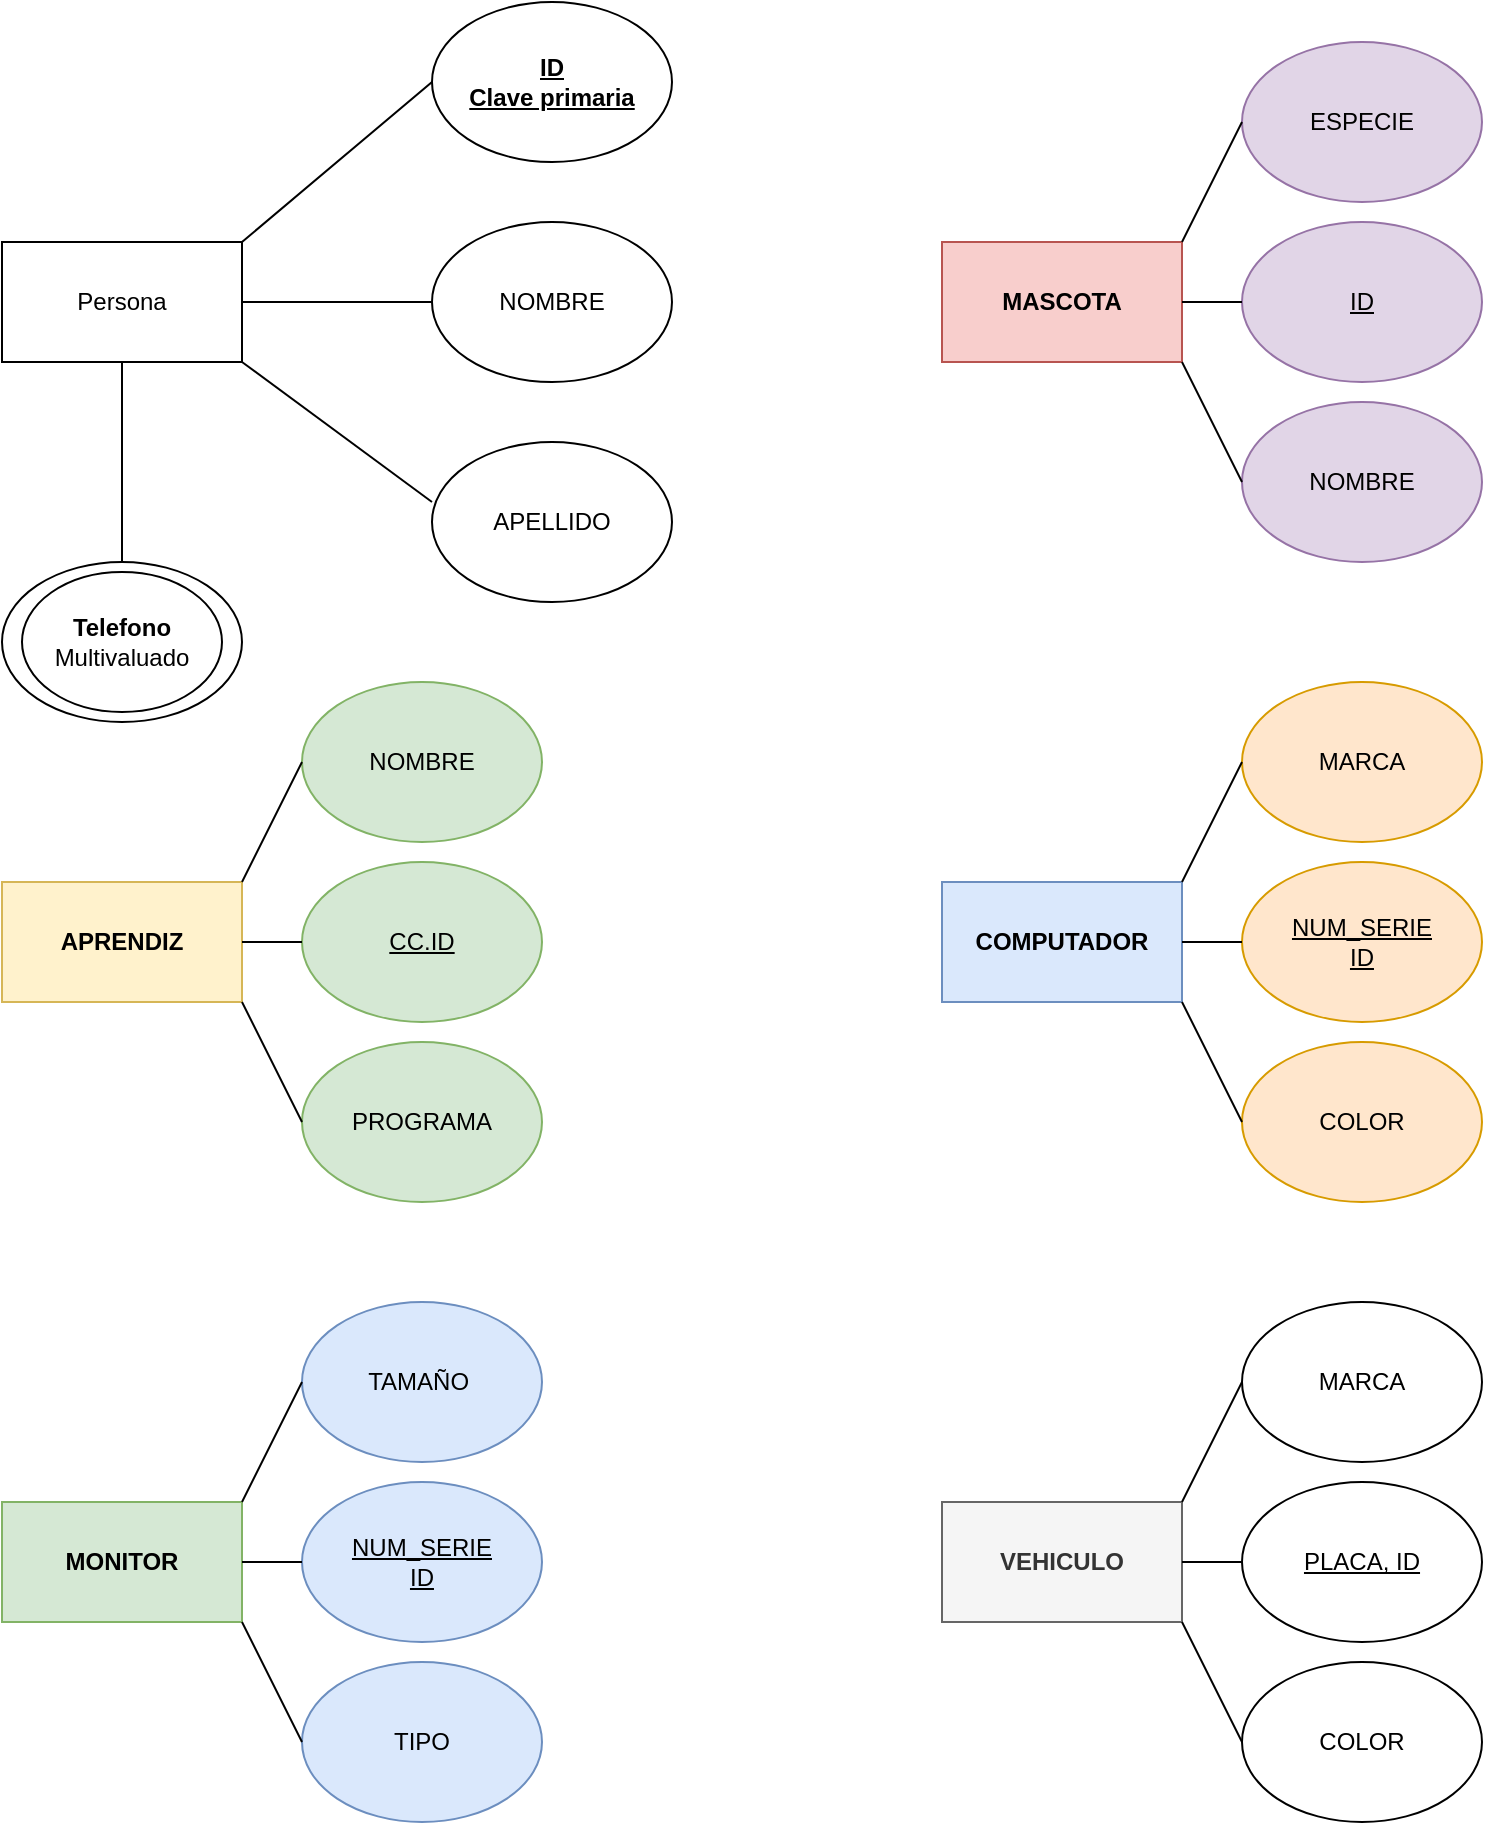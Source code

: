 <mxfile version="24.7.6">
  <diagram name="Page-1" id="jVVD3iXvpXkwuGn11mnk">
    <mxGraphModel dx="1114" dy="593" grid="1" gridSize="10" guides="1" tooltips="1" connect="1" arrows="1" fold="1" page="1" pageScale="1" pageWidth="850" pageHeight="1100" math="0" shadow="0">
      <root>
        <mxCell id="0" />
        <mxCell id="1" parent="0" />
        <mxCell id="889izTsw7A-g9PvbdUQ5-1" value="Persona" style="rounded=0;whiteSpace=wrap;html=1;" parent="1" vertex="1">
          <mxGeometry x="55" y="190" width="120" height="60" as="geometry" />
        </mxCell>
        <mxCell id="889izTsw7A-g9PvbdUQ5-2" value="NOMBRE" style="ellipse;whiteSpace=wrap;html=1;" parent="1" vertex="1">
          <mxGeometry x="270" y="180" width="120" height="80" as="geometry" />
        </mxCell>
        <mxCell id="889izTsw7A-g9PvbdUQ5-3" value="APELLIDO" style="ellipse;whiteSpace=wrap;html=1;" parent="1" vertex="1">
          <mxGeometry x="270" y="290" width="120" height="80" as="geometry" />
        </mxCell>
        <mxCell id="889izTsw7A-g9PvbdUQ5-6" value="&lt;u&gt;&lt;b&gt;ID&lt;/b&gt;&lt;/u&gt;&lt;div&gt;&lt;b&gt;&lt;u&gt;Clave primaria&lt;/u&gt;&lt;/b&gt;&lt;/div&gt;" style="ellipse;whiteSpace=wrap;html=1;" parent="1" vertex="1">
          <mxGeometry x="270" y="70" width="120" height="80" as="geometry" />
        </mxCell>
        <mxCell id="889izTsw7A-g9PvbdUQ5-8" value="" style="endArrow=none;html=1;rounded=0;exitX=1;exitY=0.5;exitDx=0;exitDy=0;entryX=0;entryY=0.5;entryDx=0;entryDy=0;" parent="1" source="889izTsw7A-g9PvbdUQ5-1" target="889izTsw7A-g9PvbdUQ5-2" edge="1">
          <mxGeometry width="50" height="50" relative="1" as="geometry">
            <mxPoint x="90" y="420" as="sourcePoint" />
            <mxPoint x="140" y="370" as="targetPoint" />
          </mxGeometry>
        </mxCell>
        <mxCell id="889izTsw7A-g9PvbdUQ5-9" value="" style="endArrow=none;html=1;rounded=0;exitX=1;exitY=0;exitDx=0;exitDy=0;entryX=0;entryY=0.5;entryDx=0;entryDy=0;" parent="1" source="889izTsw7A-g9PvbdUQ5-1" target="889izTsw7A-g9PvbdUQ5-6" edge="1">
          <mxGeometry width="50" height="50" relative="1" as="geometry">
            <mxPoint x="185" y="230" as="sourcePoint" />
            <mxPoint x="280" y="230" as="targetPoint" />
          </mxGeometry>
        </mxCell>
        <mxCell id="889izTsw7A-g9PvbdUQ5-10" value="" style="endArrow=none;html=1;rounded=0;entryX=0;entryY=0.375;entryDx=0;entryDy=0;exitX=1;exitY=1;exitDx=0;exitDy=0;entryPerimeter=0;" parent="1" source="889izTsw7A-g9PvbdUQ5-1" target="889izTsw7A-g9PvbdUQ5-3" edge="1">
          <mxGeometry width="50" height="50" relative="1" as="geometry">
            <mxPoint x="175" y="230" as="sourcePoint" />
            <mxPoint x="255" y="300" as="targetPoint" />
            <Array as="points" />
          </mxGeometry>
        </mxCell>
        <mxCell id="889izTsw7A-g9PvbdUQ5-13" value="" style="group" parent="1" vertex="1" connectable="0">
          <mxGeometry x="55" y="350" width="120" height="80" as="geometry" />
        </mxCell>
        <mxCell id="889izTsw7A-g9PvbdUQ5-11" value="" style="ellipse;whiteSpace=wrap;html=1;" parent="889izTsw7A-g9PvbdUQ5-13" vertex="1">
          <mxGeometry width="120" height="80" as="geometry" />
        </mxCell>
        <mxCell id="889izTsw7A-g9PvbdUQ5-12" value="&lt;div&gt;&lt;b&gt;Telefono&lt;/b&gt;&lt;/div&gt;Multivaluado" style="ellipse;whiteSpace=wrap;html=1;" parent="889izTsw7A-g9PvbdUQ5-13" vertex="1">
          <mxGeometry x="10" y="5" width="100" height="70" as="geometry" />
        </mxCell>
        <mxCell id="889izTsw7A-g9PvbdUQ5-14" value="" style="endArrow=none;html=1;rounded=0;entryX=0.5;entryY=0;entryDx=0;entryDy=0;exitX=0.5;exitY=1;exitDx=0;exitDy=0;" parent="1" source="889izTsw7A-g9PvbdUQ5-1" target="889izTsw7A-g9PvbdUQ5-11" edge="1">
          <mxGeometry width="50" height="50" relative="1" as="geometry">
            <mxPoint x="25" y="270" as="sourcePoint" />
            <mxPoint x="120" y="340" as="targetPoint" />
            <Array as="points" />
          </mxGeometry>
        </mxCell>
        <mxCell id="889izTsw7A-g9PvbdUQ5-16" value="&lt;b&gt;MASCOTA&lt;/b&gt;" style="rounded=0;whiteSpace=wrap;html=1;fillColor=#f8cecc;strokeColor=#b85450;" parent="1" vertex="1">
          <mxGeometry x="525" y="190" width="120" height="60" as="geometry" />
        </mxCell>
        <mxCell id="889izTsw7A-g9PvbdUQ5-17" value="ESPECIE" style="ellipse;whiteSpace=wrap;html=1;fillColor=#e1d5e7;strokeColor=#9673a6;" parent="1" vertex="1">
          <mxGeometry x="675" y="90" width="120" height="80" as="geometry" />
        </mxCell>
        <mxCell id="889izTsw7A-g9PvbdUQ5-18" value="" style="endArrow=none;html=1;rounded=0;entryX=0;entryY=0.5;entryDx=0;entryDy=0;exitX=1;exitY=0;exitDx=0;exitDy=0;" parent="1" source="889izTsw7A-g9PvbdUQ5-16" target="889izTsw7A-g9PvbdUQ5-17" edge="1">
          <mxGeometry width="50" height="50" relative="1" as="geometry">
            <mxPoint x="570" y="210" as="sourcePoint" />
            <mxPoint x="665" y="130" as="targetPoint" />
          </mxGeometry>
        </mxCell>
        <mxCell id="889izTsw7A-g9PvbdUQ5-19" value="NOMBRE" style="ellipse;whiteSpace=wrap;html=1;fillColor=#e1d5e7;strokeColor=#9673a6;" parent="1" vertex="1">
          <mxGeometry x="675" y="270" width="120" height="80" as="geometry" />
        </mxCell>
        <mxCell id="889izTsw7A-g9PvbdUQ5-20" value="" style="endArrow=none;html=1;rounded=0;exitX=1;exitY=1;exitDx=0;exitDy=0;entryX=0;entryY=0.5;entryDx=0;entryDy=0;" parent="1" source="889izTsw7A-g9PvbdUQ5-16" target="889izTsw7A-g9PvbdUQ5-19" edge="1">
          <mxGeometry width="50" height="50" relative="1" as="geometry">
            <mxPoint x="622" y="200" as="sourcePoint" />
            <mxPoint x="675" y="140" as="targetPoint" />
          </mxGeometry>
        </mxCell>
        <mxCell id="889izTsw7A-g9PvbdUQ5-22" value="&lt;u&gt;ID&lt;/u&gt;" style="ellipse;whiteSpace=wrap;html=1;fillColor=#e1d5e7;strokeColor=#9673a6;" parent="1" vertex="1">
          <mxGeometry x="675" y="180" width="120" height="80" as="geometry" />
        </mxCell>
        <mxCell id="889izTsw7A-g9PvbdUQ5-23" value="" style="endArrow=none;html=1;rounded=0;exitX=1;exitY=0.5;exitDx=0;exitDy=0;" parent="1" source="889izTsw7A-g9PvbdUQ5-16" target="889izTsw7A-g9PvbdUQ5-22" edge="1">
          <mxGeometry width="50" height="50" relative="1" as="geometry">
            <mxPoint x="655" y="200" as="sourcePoint" />
            <mxPoint x="685" y="150" as="targetPoint" />
          </mxGeometry>
        </mxCell>
        <mxCell id="889izTsw7A-g9PvbdUQ5-24" value="&lt;b&gt;COMPUTADOR&lt;/b&gt;" style="rounded=0;whiteSpace=wrap;html=1;fillColor=#dae8fc;strokeColor=#6c8ebf;" parent="1" vertex="1">
          <mxGeometry x="525" y="510" width="120" height="60" as="geometry" />
        </mxCell>
        <mxCell id="889izTsw7A-g9PvbdUQ5-25" value="MARCA" style="ellipse;whiteSpace=wrap;html=1;fillColor=#ffe6cc;strokeColor=#d79b00;" parent="1" vertex="1">
          <mxGeometry x="675" y="410" width="120" height="80" as="geometry" />
        </mxCell>
        <mxCell id="889izTsw7A-g9PvbdUQ5-26" value="" style="endArrow=none;html=1;rounded=0;entryX=0;entryY=0.5;entryDx=0;entryDy=0;exitX=1;exitY=0;exitDx=0;exitDy=0;" parent="1" source="889izTsw7A-g9PvbdUQ5-24" target="889izTsw7A-g9PvbdUQ5-25" edge="1">
          <mxGeometry width="50" height="50" relative="1" as="geometry">
            <mxPoint x="570" y="530" as="sourcePoint" />
            <mxPoint x="665" y="450" as="targetPoint" />
          </mxGeometry>
        </mxCell>
        <mxCell id="889izTsw7A-g9PvbdUQ5-27" value="COLOR" style="ellipse;whiteSpace=wrap;html=1;fillColor=#ffe6cc;strokeColor=#d79b00;" parent="1" vertex="1">
          <mxGeometry x="675" y="590" width="120" height="80" as="geometry" />
        </mxCell>
        <mxCell id="889izTsw7A-g9PvbdUQ5-28" value="" style="endArrow=none;html=1;rounded=0;exitX=1;exitY=1;exitDx=0;exitDy=0;entryX=0;entryY=0.5;entryDx=0;entryDy=0;" parent="1" source="889izTsw7A-g9PvbdUQ5-24" target="889izTsw7A-g9PvbdUQ5-27" edge="1">
          <mxGeometry width="50" height="50" relative="1" as="geometry">
            <mxPoint x="622" y="520" as="sourcePoint" />
            <mxPoint x="675" y="460" as="targetPoint" />
          </mxGeometry>
        </mxCell>
        <mxCell id="889izTsw7A-g9PvbdUQ5-29" value="&lt;u&gt;NUM_SERIE&lt;/u&gt;&lt;div&gt;&lt;u&gt;ID&lt;/u&gt;&lt;/div&gt;" style="ellipse;whiteSpace=wrap;html=1;fillColor=#ffe6cc;strokeColor=#d79b00;" parent="1" vertex="1">
          <mxGeometry x="675" y="500" width="120" height="80" as="geometry" />
        </mxCell>
        <mxCell id="889izTsw7A-g9PvbdUQ5-30" value="" style="endArrow=none;html=1;rounded=0;exitX=1;exitY=0.5;exitDx=0;exitDy=0;" parent="1" source="889izTsw7A-g9PvbdUQ5-24" target="889izTsw7A-g9PvbdUQ5-29" edge="1">
          <mxGeometry width="50" height="50" relative="1" as="geometry">
            <mxPoint x="655" y="520" as="sourcePoint" />
            <mxPoint x="685" y="470" as="targetPoint" />
          </mxGeometry>
        </mxCell>
        <mxCell id="889izTsw7A-g9PvbdUQ5-31" value="&lt;b&gt;APRENDIZ&lt;/b&gt;" style="rounded=0;whiteSpace=wrap;html=1;fillColor=#fff2cc;strokeColor=#d6b656;" parent="1" vertex="1">
          <mxGeometry x="55" y="510" width="120" height="60" as="geometry" />
        </mxCell>
        <mxCell id="889izTsw7A-g9PvbdUQ5-32" value="NOMBRE" style="ellipse;whiteSpace=wrap;html=1;fillColor=#d5e8d4;strokeColor=#82b366;" parent="1" vertex="1">
          <mxGeometry x="205" y="410" width="120" height="80" as="geometry" />
        </mxCell>
        <mxCell id="889izTsw7A-g9PvbdUQ5-33" value="" style="endArrow=none;html=1;rounded=0;entryX=0;entryY=0.5;entryDx=0;entryDy=0;exitX=1;exitY=0;exitDx=0;exitDy=0;" parent="1" source="889izTsw7A-g9PvbdUQ5-31" target="889izTsw7A-g9PvbdUQ5-32" edge="1">
          <mxGeometry width="50" height="50" relative="1" as="geometry">
            <mxPoint x="100" y="530" as="sourcePoint" />
            <mxPoint x="195" y="450" as="targetPoint" />
          </mxGeometry>
        </mxCell>
        <mxCell id="889izTsw7A-g9PvbdUQ5-34" value="PROGRAMA" style="ellipse;whiteSpace=wrap;html=1;fillColor=#d5e8d4;strokeColor=#82b366;" parent="1" vertex="1">
          <mxGeometry x="205" y="590" width="120" height="80" as="geometry" />
        </mxCell>
        <mxCell id="889izTsw7A-g9PvbdUQ5-35" value="" style="endArrow=none;html=1;rounded=0;exitX=1;exitY=1;exitDx=0;exitDy=0;entryX=0;entryY=0.5;entryDx=0;entryDy=0;" parent="1" source="889izTsw7A-g9PvbdUQ5-31" target="889izTsw7A-g9PvbdUQ5-34" edge="1">
          <mxGeometry width="50" height="50" relative="1" as="geometry">
            <mxPoint x="152" y="520" as="sourcePoint" />
            <mxPoint x="205" y="460" as="targetPoint" />
          </mxGeometry>
        </mxCell>
        <mxCell id="889izTsw7A-g9PvbdUQ5-36" value="&lt;u&gt;CC.ID&lt;/u&gt;" style="ellipse;whiteSpace=wrap;html=1;fillColor=#d5e8d4;strokeColor=#82b366;" parent="1" vertex="1">
          <mxGeometry x="205" y="500" width="120" height="80" as="geometry" />
        </mxCell>
        <mxCell id="889izTsw7A-g9PvbdUQ5-37" value="" style="endArrow=none;html=1;rounded=0;exitX=1;exitY=0.5;exitDx=0;exitDy=0;" parent="1" source="889izTsw7A-g9PvbdUQ5-31" target="889izTsw7A-g9PvbdUQ5-36" edge="1">
          <mxGeometry width="50" height="50" relative="1" as="geometry">
            <mxPoint x="185" y="520" as="sourcePoint" />
            <mxPoint x="215" y="470" as="targetPoint" />
          </mxGeometry>
        </mxCell>
        <mxCell id="889izTsw7A-g9PvbdUQ5-38" value="&lt;b&gt;MONITOR&lt;/b&gt;" style="rounded=0;whiteSpace=wrap;html=1;fillColor=#d5e8d4;strokeColor=#82b366;" parent="1" vertex="1">
          <mxGeometry x="55" y="820" width="120" height="60" as="geometry" />
        </mxCell>
        <mxCell id="889izTsw7A-g9PvbdUQ5-39" value="TAMAÑO&amp;nbsp;" style="ellipse;whiteSpace=wrap;html=1;fillColor=#dae8fc;strokeColor=#6c8ebf;" parent="1" vertex="1">
          <mxGeometry x="205" y="720" width="120" height="80" as="geometry" />
        </mxCell>
        <mxCell id="889izTsw7A-g9PvbdUQ5-40" value="" style="endArrow=none;html=1;rounded=0;entryX=0;entryY=0.5;entryDx=0;entryDy=0;exitX=1;exitY=0;exitDx=0;exitDy=0;" parent="1" source="889izTsw7A-g9PvbdUQ5-38" target="889izTsw7A-g9PvbdUQ5-39" edge="1">
          <mxGeometry width="50" height="50" relative="1" as="geometry">
            <mxPoint x="100" y="840" as="sourcePoint" />
            <mxPoint x="195" y="760" as="targetPoint" />
          </mxGeometry>
        </mxCell>
        <mxCell id="889izTsw7A-g9PvbdUQ5-41" value="TIPO" style="ellipse;whiteSpace=wrap;html=1;fillColor=#dae8fc;strokeColor=#6c8ebf;" parent="1" vertex="1">
          <mxGeometry x="205" y="900" width="120" height="80" as="geometry" />
        </mxCell>
        <mxCell id="889izTsw7A-g9PvbdUQ5-42" value="" style="endArrow=none;html=1;rounded=0;exitX=1;exitY=1;exitDx=0;exitDy=0;entryX=0;entryY=0.5;entryDx=0;entryDy=0;" parent="1" source="889izTsw7A-g9PvbdUQ5-38" target="889izTsw7A-g9PvbdUQ5-41" edge="1">
          <mxGeometry width="50" height="50" relative="1" as="geometry">
            <mxPoint x="152" y="830" as="sourcePoint" />
            <mxPoint x="205" y="770" as="targetPoint" />
          </mxGeometry>
        </mxCell>
        <mxCell id="889izTsw7A-g9PvbdUQ5-43" value="&lt;u&gt;NUM_SERIE&lt;/u&gt;&lt;div&gt;&lt;u&gt;ID&lt;/u&gt;&lt;/div&gt;" style="ellipse;whiteSpace=wrap;html=1;fillColor=#dae8fc;strokeColor=#6c8ebf;" parent="1" vertex="1">
          <mxGeometry x="205" y="810" width="120" height="80" as="geometry" />
        </mxCell>
        <mxCell id="889izTsw7A-g9PvbdUQ5-44" value="" style="endArrow=none;html=1;rounded=0;exitX=1;exitY=0.5;exitDx=0;exitDy=0;" parent="1" source="889izTsw7A-g9PvbdUQ5-38" target="889izTsw7A-g9PvbdUQ5-43" edge="1">
          <mxGeometry width="50" height="50" relative="1" as="geometry">
            <mxPoint x="185" y="830" as="sourcePoint" />
            <mxPoint x="215" y="780" as="targetPoint" />
          </mxGeometry>
        </mxCell>
        <mxCell id="889izTsw7A-g9PvbdUQ5-45" value="&lt;b&gt;VEHICULO&lt;/b&gt;" style="rounded=0;whiteSpace=wrap;html=1;fillColor=#f5f5f5;strokeColor=#666666;fontColor=#333333;" parent="1" vertex="1">
          <mxGeometry x="525" y="820" width="120" height="60" as="geometry" />
        </mxCell>
        <mxCell id="889izTsw7A-g9PvbdUQ5-46" value="MARCA" style="ellipse;whiteSpace=wrap;html=1;" parent="1" vertex="1">
          <mxGeometry x="675" y="720" width="120" height="80" as="geometry" />
        </mxCell>
        <mxCell id="889izTsw7A-g9PvbdUQ5-47" value="" style="endArrow=none;html=1;rounded=0;entryX=0;entryY=0.5;entryDx=0;entryDy=0;exitX=1;exitY=0;exitDx=0;exitDy=0;" parent="1" source="889izTsw7A-g9PvbdUQ5-45" target="889izTsw7A-g9PvbdUQ5-46" edge="1">
          <mxGeometry width="50" height="50" relative="1" as="geometry">
            <mxPoint x="570" y="840" as="sourcePoint" />
            <mxPoint x="665" y="760" as="targetPoint" />
          </mxGeometry>
        </mxCell>
        <mxCell id="889izTsw7A-g9PvbdUQ5-48" value="COLOR" style="ellipse;whiteSpace=wrap;html=1;" parent="1" vertex="1">
          <mxGeometry x="675" y="900" width="120" height="80" as="geometry" />
        </mxCell>
        <mxCell id="889izTsw7A-g9PvbdUQ5-49" value="" style="endArrow=none;html=1;rounded=0;exitX=1;exitY=1;exitDx=0;exitDy=0;entryX=0;entryY=0.5;entryDx=0;entryDy=0;" parent="1" source="889izTsw7A-g9PvbdUQ5-45" target="889izTsw7A-g9PvbdUQ5-48" edge="1">
          <mxGeometry width="50" height="50" relative="1" as="geometry">
            <mxPoint x="622" y="830" as="sourcePoint" />
            <mxPoint x="675" y="770" as="targetPoint" />
          </mxGeometry>
        </mxCell>
        <mxCell id="889izTsw7A-g9PvbdUQ5-50" value="&lt;u&gt;PLACA, ID&lt;/u&gt;" style="ellipse;whiteSpace=wrap;html=1;" parent="1" vertex="1">
          <mxGeometry x="675" y="810" width="120" height="80" as="geometry" />
        </mxCell>
        <mxCell id="889izTsw7A-g9PvbdUQ5-51" value="" style="endArrow=none;html=1;rounded=0;exitX=1;exitY=0.5;exitDx=0;exitDy=0;" parent="1" source="889izTsw7A-g9PvbdUQ5-45" target="889izTsw7A-g9PvbdUQ5-50" edge="1">
          <mxGeometry width="50" height="50" relative="1" as="geometry">
            <mxPoint x="655" y="830" as="sourcePoint" />
            <mxPoint x="685" y="780" as="targetPoint" />
          </mxGeometry>
        </mxCell>
      </root>
    </mxGraphModel>
  </diagram>
</mxfile>
